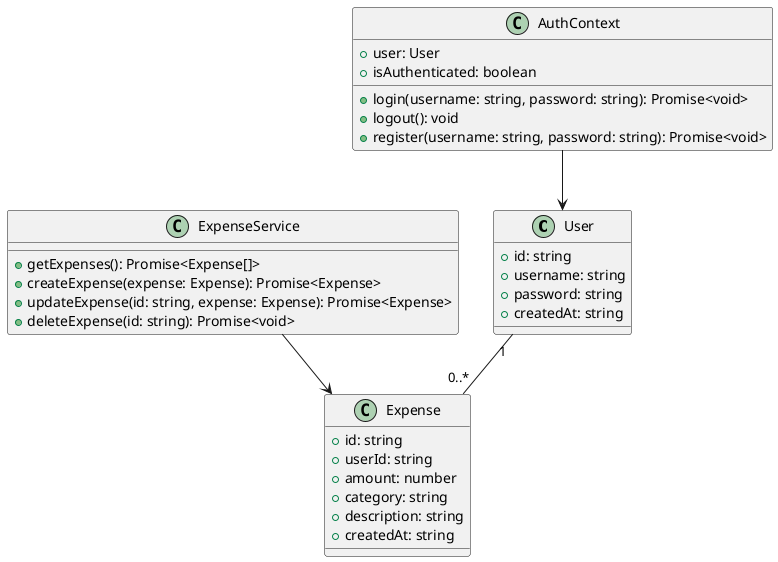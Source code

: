 @startuml System Architecture

' Class Diagram
class User {
  +id: string
  +username: string
  +password: string
  +createdAt: string
}

class Expense {
  +id: string
  +userId: string
  +amount: number
  +category: string
  +description: string
  +createdAt: string
}

class AuthContext {
  +user: User
  +isAuthenticated: boolean
  +login(username: string, password: string): Promise<void>
  +logout(): void
  +register(username: string, password: string): Promise<void>
}

class ExpenseService {
  +getExpenses(): Promise<Expense[]>
  +createExpense(expense: Expense): Promise<Expense>
  +updateExpense(id: string, expense: Expense): Promise<Expense>
  +deleteExpense(id: string): Promise<void>
}

User "1" -- "0..*" Expense
AuthContext --> User
ExpenseService --> Expense

@enduml

@startuml Sequence Diagram - Login Flow

actor User
participant "LoginScreen" as LS
participant "AuthContext" as AC
participant "AuthService" as AS
participant "MockAPI" as API
database "AsyncStorage" as Storage

User -> LS: Enter credentials
LS -> AC: login(username, password)
AC -> AS: validateCredentials()
AS -> API: GET /api/v1/users
API --> AS: Return users
AS --> AC: Validate user
AC -> Storage: Store user data
AC --> LS: Update auth state
LS --> User: Navigate to Home

@enduml

@startuml Component Diagram

package "Frontend" {
  [LoginScreen]
  [RegisterScreen]
  [HomeScreen]
  [AddExpenseScreen]
  [StatisticsScreen]
  [ProfileScreen]
  
  package "Navigation" {
    [RootNavigator]
    [AuthNavigator]
    [MainNavigator]
  }
  
  package "Services" {
    [AuthService]
    [ExpenseService]
  }
  
  package "Context" {
    [AuthContext]
  }
}

package "Backend" {
  [MockAPI]
  database "JSON Storage"
}

[LoginScreen] --> [AuthContext]
[RegisterScreen] --> [AuthContext]
[HomeScreen] --> [ExpenseService]
[AddExpenseScreen] --> [ExpenseService]
[StatisticsScreen] --> [ExpenseService]
[ProfileScreen] --> [AuthContext]

[AuthContext] --> [AuthService]
[ExpenseService] --> [MockAPI]
[AuthService] --> [MockAPI]
[MockAPI] --> "JSON Storage"

@enduml

@startuml State Diagram - Authentication Flow

[*] --> NotAuthenticated
NotAuthenticated --> LoginScreen: App Start
LoginScreen --> Authenticating: Submit Credentials
Authenticating --> Authenticated: Valid Credentials
Authenticating --> LoginScreen: Invalid Credentials
Authenticated --> NotAuthenticated: Logout
Authenticated --> [*]: App Close

@enduml

@startuml Use Case Diagram

left to right direction
skinparam packageStyle rectangle

actor User

rectangle "Personal Money Manager" {
  usecase "Login" as UC1
  usecase "Register" as UC2
  usecase "Add Expense" as UC3
  usecase "View Expenses" as UC4
  usecase "View Statistics" as UC5
  usecase "Manage Profile" as UC6
  usecase "Set Budget" as UC7
  usecase "Delete Expense" as UC8
}

User --> UC1
User --> UC2
User --> UC3
User --> UC4
User --> UC5
User --> UC6
User --> UC7
User --> UC8

UC1 ..> UC3 : <<include>>
UC1 ..> UC4 : <<include>>
UC1 ..> UC5 : <<include>>
UC1 ..> UC6 : <<include>>
UC1 ..> UC7 : <<include>>

@enduml

@startuml Activity Diagram - Expense Creation

start
:User opens AddExpenseScreen;
:Enter expense details;
if (Form valid?) then (yes)
  :Submit expense;
  :Call ExpenseService;
  :POST to /api/v1/expenses;
  if (API success?) then (yes)
    :Update local state;
    :Show success message;
    :Navigate to HomeScreen;
  else (no)
    :Show error message;
  endif
else (no)
  :Show validation errors;
endif
stop

@enduml 